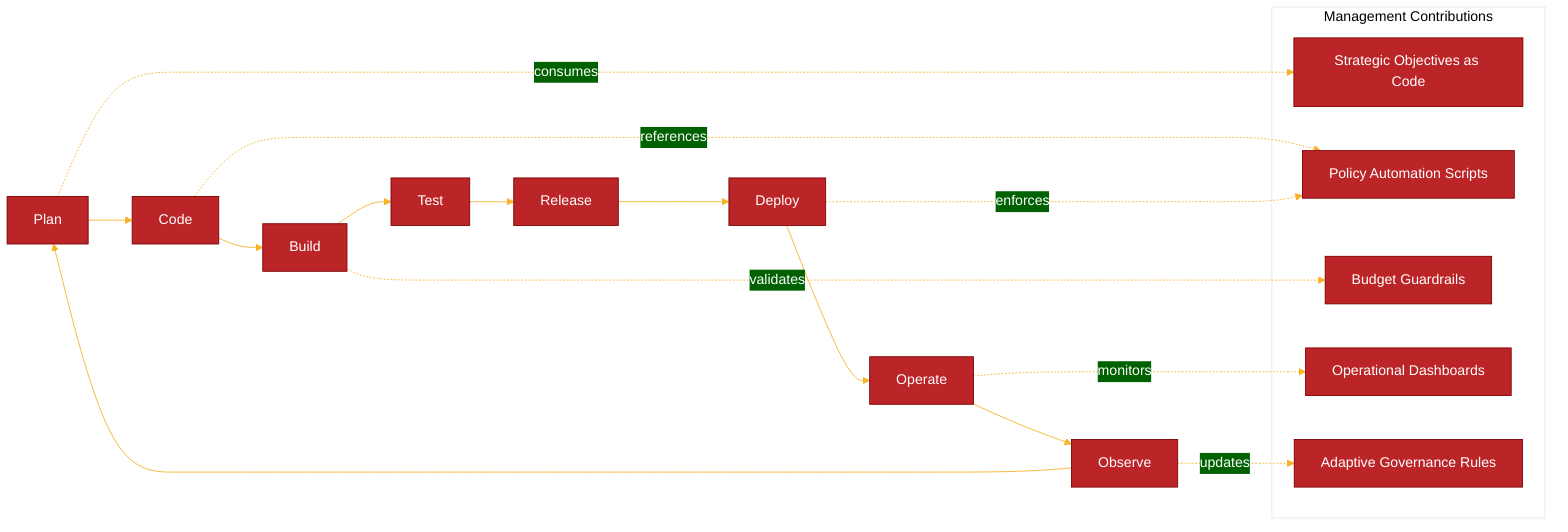---
config:
  theme: 'base'
  themeVariables:
    primaryColor: '#BB2528'
    primaryTextColor: '#fff'
    primaryBorderColor: '#7C0000'
    lineColor: '#F8B229'
    secondaryColor: '#006100'
    tertiaryColor: '#fff'
---
%% Management contributions embedded in DevOps loop
flowchart LR
    A[Plan] --> B[Code]
    B --> C[Build]
    C --> D[Test]
    D --> E[Release]
    E --> F[Deploy]
    F --> G[Operate]
    G --> H[Observe]
    H --> A

    subgraph Management Contributions
        MA[Strategic Objectives as Code]
        MB[Policy Automation Scripts]
        MC[Budget Guardrails]
        MD[Operational Dashboards]
        ME[Adaptive Governance Rules]
    end

    A -. consumes .-> MA
    B -. references .-> MB
    C -. validates .-> MC
    F -. enforces .-> MB
    G -. monitors .-> MD
    H -. updates .-> ME